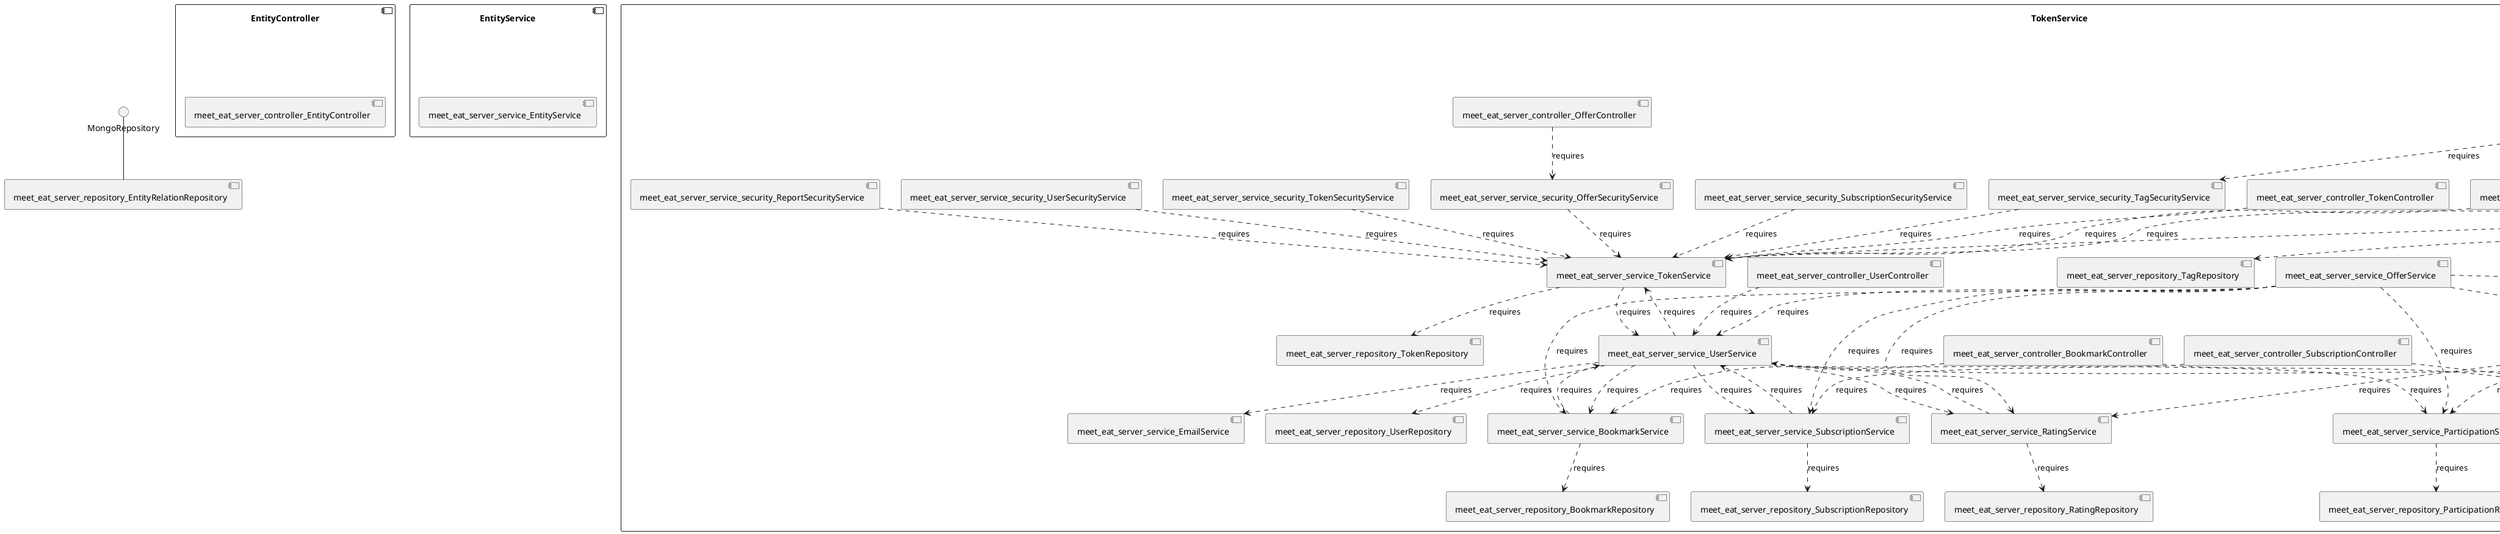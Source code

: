 @startuml
skinparam fixCircleLabelOverlapping true
component "EntityController\n\n\n\n\n\n" {
[meet_eat_server_controller_EntityController]
}
component "EntityService\n\n\n\n\n\n" {
[meet_eat_server_service_EntityService]
}
component "TokenService\n\n\n\n\n\n" {
[meet_eat_server_controller_OfferController]
[meet_eat_server_service_UserService]
[meet_eat_server_controller_ParticipationController]
[meet_eat_server_repository_SubscriptionRepository]
[meet_eat_server_service_security_TokenSecurityService]
[meet_eat_server_service_security_SecurityService]
[meet_eat_server_service_RatingService]
[meet_eat_server_service_security_OfferSecurityService]
[meet_eat_server_service_security_UserSecurityService]
[meet_eat_server_service_security_ReportSecurityService]
[meet_eat_server_repository_UserRepository]
[meet_eat_server_service_SubscriptionService]
[meet_eat_server_controller_ReportController]
[meet_eat_server_service_OfferService]
[meet_eat_server_service_security_TagSecurityService]
[meet_eat_server_service_ReportService]
[meet_eat_server_repository_ParticipationRepository]
[meet_eat_server_controller_SubscriptionController]
[meet_eat_server_repository_ReportRepository]
[meet_eat_server_service_ParticipationService]
[meet_eat_server_controller_TagController]
[meet_eat_server_service_security_BookmarkSecurityService]
[meet_eat_server_controller_TokenController]
[meet_eat_server_repository_RatingRepository]
[meet_eat_server_service_TagService]
[meet_eat_server_service_security_SubscriptionSecurityService]
[meet_eat_server_repository_OfferRepository]
[meet_eat_server_service_TokenService]
[meet_eat_server_repository_TagRepository]
[meet_eat_server_controller_UserController]
[meet_eat_server_service_security_RatingSecurityService]
[meet_eat_server_controller_RatingController]
[meet_eat_server_service_security_ParticipationSecurityService]
[meet_eat_server_service_EmailService]
[meet_eat_server_controller_BookmarkController]
[meet_eat_server_service_BookmarkService]
[meet_eat_server_repository_BookmarkRepository]
[meet_eat_server_repository_TokenRepository]
[meet_eat_server_service_UserService]..>[meet_eat_server_repository_UserRepository] : requires
[meet_eat_server_controller_TagController]..>[meet_eat_server_service_TagService] : requires
[meet_eat_server_service_UserService]..>[meet_eat_server_service_ParticipationService] : requires
[meet_eat_server_controller_ParticipationController]..>[meet_eat_server_service_ParticipationService] : requires
[meet_eat_server_service_OfferService]..>[meet_eat_server_service_ParticipationService] : requires
[meet_eat_server_service_UserService]..>[meet_eat_server_service_RatingService] : requires
[meet_eat_server_service_OfferService]..>[meet_eat_server_service_RatingService] : requires
[meet_eat_server_controller_RatingController]..>[meet_eat_server_service_RatingService] : requires
[meet_eat_server_service_RatingService]..>[meet_eat_server_repository_RatingRepository] : requires
[meet_eat_server_service_UserService]..>[meet_eat_server_service_SubscriptionService] : requires
[meet_eat_server_service_OfferService]..>[meet_eat_server_service_SubscriptionService] : requires
[meet_eat_server_controller_SubscriptionController]..>[meet_eat_server_service_SubscriptionService] : requires
[meet_eat_server_controller_ParticipationController]..>[meet_eat_server_service_security_SecurityService] : requires
[meet_eat_server_controller_ReportController]..>[meet_eat_server_service_security_SecurityService] : requires
[meet_eat_server_controller_SubscriptionController]..>[meet_eat_server_service_security_SecurityService] : requires
[meet_eat_server_controller_RatingController]..>[meet_eat_server_service_security_SecurityService] : requires
[meet_eat_server_controller_BookmarkController]..>[meet_eat_server_service_security_SecurityService] : requires
[meet_eat_server_service_TagService]..>[meet_eat_server_repository_TagRepository] : requires
[meet_eat_server_service_UserService]..>[meet_eat_server_service_TokenService] : requires
[meet_eat_server_service_security_TokenSecurityService]..>[meet_eat_server_service_TokenService] : requires
[meet_eat_server_service_security_OfferSecurityService]..>[meet_eat_server_service_TokenService] : requires
[meet_eat_server_service_security_UserSecurityService]..>[meet_eat_server_service_TokenService] : requires
[meet_eat_server_service_security_ReportSecurityService]..>[meet_eat_server_service_TokenService] : requires
[meet_eat_server_service_security_TagSecurityService]..>[meet_eat_server_service_TokenService] : requires
[meet_eat_server_service_security_BookmarkSecurityService]..>[meet_eat_server_service_TokenService] : requires
[meet_eat_server_controller_TokenController]..>[meet_eat_server_service_TokenService] : requires
[meet_eat_server_service_security_SubscriptionSecurityService]..>[meet_eat_server_service_TokenService] : requires
[meet_eat_server_service_security_RatingSecurityService]..>[meet_eat_server_service_TokenService] : requires
[meet_eat_server_service_security_ParticipationSecurityService]..>[meet_eat_server_service_TokenService] : requires
[meet_eat_server_service_ParticipationService]..>[meet_eat_server_repository_ParticipationRepository] : requires
[meet_eat_server_service_TokenService]..>[meet_eat_server_repository_TokenRepository] : requires
[meet_eat_server_controller_OfferController]..>[meet_eat_server_service_security_OfferSecurityService] : requires
[meet_eat_server_service_OfferService]..>[meet_eat_server_repository_OfferRepository] : requires
[meet_eat_server_service_UserService]..>[meet_eat_server_service_BookmarkService] : requires
[meet_eat_server_service_OfferService]..>[meet_eat_server_service_BookmarkService] : requires
[meet_eat_server_controller_BookmarkController]..>[meet_eat_server_service_BookmarkService] : requires
[meet_eat_server_service_RatingService]..>[meet_eat_server_service_UserService] : requires
[meet_eat_server_service_SubscriptionService]..>[meet_eat_server_service_UserService] : requires
[meet_eat_server_service_OfferService]..>[meet_eat_server_service_UserService] : requires
[meet_eat_server_service_TokenService]..>[meet_eat_server_service_UserService] : requires
[meet_eat_server_controller_UserController]..>[meet_eat_server_service_UserService] : requires
[meet_eat_server_service_BookmarkService]..>[meet_eat_server_service_UserService] : requires
[meet_eat_server_service_BookmarkService]..>[meet_eat_server_repository_BookmarkRepository] : requires
[meet_eat_server_service_SubscriptionService]..>[meet_eat_server_repository_SubscriptionRepository] : requires
[meet_eat_server_service_ReportService]..>[meet_eat_server_repository_ReportRepository] : requires
[meet_eat_server_service_UserService]..>[meet_eat_server_service_ReportService] : requires
[meet_eat_server_controller_ReportController]..>[meet_eat_server_service_ReportService] : requires
[meet_eat_server_service_OfferService]..>[meet_eat_server_service_ReportService] : requires
[meet_eat_server_controller_TagController]..>[meet_eat_server_service_security_TagSecurityService] : requires
[meet_eat_server_service_UserService]..>[meet_eat_server_service_EmailService] : requires
}
interface "MongoRepository" as interface.MongoRepository
interface.MongoRepository--[meet_eat_server_repository_EntityRelationRepository]

@enduml
